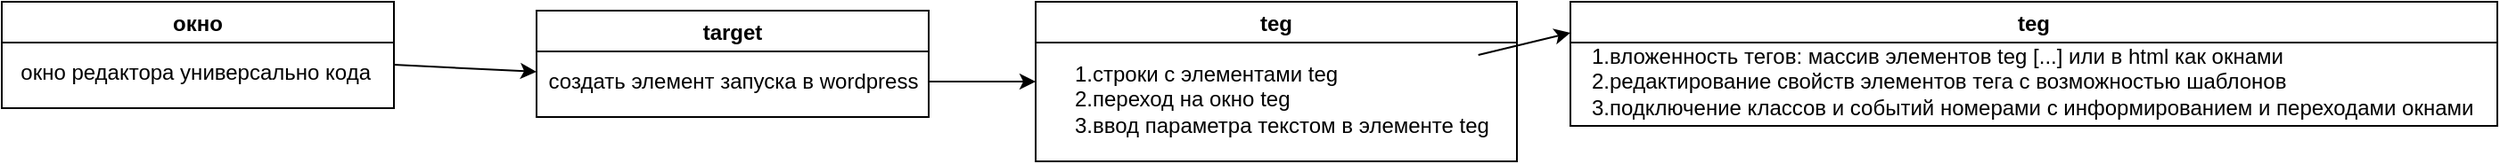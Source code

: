 <mxfile version="14.5.10" type="github">
  <diagram id="AikCdZ-WhjD60J_H7UAM" name="Страница 1">
    <mxGraphModel dx="2191" dy="753" grid="1" gridSize="10" guides="1" tooltips="1" connect="1" arrows="1" fold="1" page="1" pageScale="1" pageWidth="827" pageHeight="1169" math="0" shadow="0">
      <root>
        <mxCell id="0" />
        <mxCell id="1" parent="0" />
        <mxCell id="RZI_0KJps5jkm5kD7S_W-2" value="target" style="swimlane;" parent="1" vertex="1">
          <mxGeometry x="20" y="150" width="220" height="60" as="geometry">
            <mxRectangle x="20" y="150" width="70" height="23" as="alternateBounds" />
          </mxGeometry>
        </mxCell>
        <mxCell id="RZI_0KJps5jkm5kD7S_W-3" value="создать элемент запуска в wordpress" style="text;html=1;align=center;verticalAlign=middle;resizable=0;points=[];autosize=1;strokeColor=none;" parent="RZI_0KJps5jkm5kD7S_W-2" vertex="1">
          <mxGeometry y="30" width="220" height="20" as="geometry" />
        </mxCell>
        <mxCell id="RZI_0KJps5jkm5kD7S_W-4" value="teg" style="swimlane;" parent="1" vertex="1">
          <mxGeometry x="300" y="145" width="270" height="90" as="geometry">
            <mxRectangle x="300" y="150" width="50" height="23" as="alternateBounds" />
          </mxGeometry>
        </mxCell>
        <mxCell id="RZI_0KJps5jkm5kD7S_W-5" value="1.строки с элементами teg&lt;br&gt;2.переход на окно teg&lt;br&gt;3.ввод параметра текстом в элементе teg" style="text;html=1;align=left;verticalAlign=middle;resizable=0;points=[];autosize=1;strokeColor=none;" parent="RZI_0KJps5jkm5kD7S_W-4" vertex="1">
          <mxGeometry x="20" y="30" width="250" height="50" as="geometry" />
        </mxCell>
        <mxCell id="RZI_0KJps5jkm5kD7S_W-6" style="rounded=0;orthogonalLoop=1;jettySize=auto;html=1;entryX=0;entryY=0.5;entryDx=0;entryDy=0;" parent="1" source="RZI_0KJps5jkm5kD7S_W-3" target="RZI_0KJps5jkm5kD7S_W-4" edge="1">
          <mxGeometry relative="1" as="geometry">
            <mxPoint x="320" y="190" as="targetPoint" />
          </mxGeometry>
        </mxCell>
        <mxCell id="RZI_0KJps5jkm5kD7S_W-7" value="teg" style="swimlane;align=center;" parent="1" vertex="1">
          <mxGeometry x="600" y="145" width="520" height="70" as="geometry" />
        </mxCell>
        <mxCell id="RZI_0KJps5jkm5kD7S_W-8" value="1.вложенность тегов: массив элементов teg [...] или в html как окнами&lt;br&gt;2.редактирование свойств элементов тега с возможностью шаблонов&lt;br&gt;3.подключение классов и событий номерами с информированием и переходами окнами" style="text;html=1;align=left;verticalAlign=middle;resizable=0;points=[];autosize=1;strokeColor=none;" parent="RZI_0KJps5jkm5kD7S_W-7" vertex="1">
          <mxGeometry x="10" y="20" width="510" height="50" as="geometry" />
        </mxCell>
        <mxCell id="RZI_0KJps5jkm5kD7S_W-9" style="edgeStyle=none;rounded=0;orthogonalLoop=1;jettySize=auto;html=1;entryX=0;entryY=0.25;entryDx=0;entryDy=0;" parent="1" source="RZI_0KJps5jkm5kD7S_W-5" target="RZI_0KJps5jkm5kD7S_W-7" edge="1">
          <mxGeometry relative="1" as="geometry" />
        </mxCell>
        <mxCell id="ooS6lSJKyrD7eLlgfr32-3" style="rounded=0;orthogonalLoop=1;jettySize=auto;html=1;" edge="1" parent="1" source="ooS6lSJKyrD7eLlgfr32-1" target="RZI_0KJps5jkm5kD7S_W-3">
          <mxGeometry relative="1" as="geometry">
            <mxPoint x="15" y="184" as="targetPoint" />
          </mxGeometry>
        </mxCell>
        <mxCell id="ooS6lSJKyrD7eLlgfr32-1" value="окно" style="swimlane;" vertex="1" parent="1">
          <mxGeometry x="-280" y="145" width="220" height="60" as="geometry" />
        </mxCell>
        <mxCell id="ooS6lSJKyrD7eLlgfr32-2" value="окно редактора универсально кода&amp;nbsp;" style="text;html=1;align=center;verticalAlign=middle;resizable=0;points=[];autosize=1;strokeColor=none;" vertex="1" parent="ooS6lSJKyrD7eLlgfr32-1">
          <mxGeometry y="30" width="220" height="20" as="geometry" />
        </mxCell>
      </root>
    </mxGraphModel>
  </diagram>
</mxfile>
